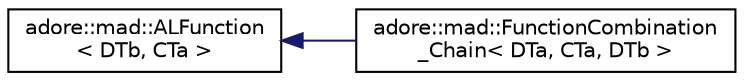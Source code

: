 digraph "Graphical Class Hierarchy"
{
 // LATEX_PDF_SIZE
  edge [fontname="Helvetica",fontsize="10",labelfontname="Helvetica",labelfontsize="10"];
  node [fontname="Helvetica",fontsize="10",shape=record];
  rankdir="LR";
  Node0 [label="adore::mad::ALFunction\l\< DTb, CTa \>",height=0.2,width=0.4,color="black", fillcolor="white", style="filled",URL="$classadore_1_1mad_1_1ALFunction.html",tooltip=" "];
  Node0 -> Node1 [dir="back",color="midnightblue",fontsize="10",style="solid",fontname="Helvetica"];
  Node1 [label="adore::mad::FunctionCombination\l_Chain\< DTa, CTa, DTb \>",height=0.2,width=0.4,color="black", fillcolor="white", style="filled",URL="$classadore_1_1mad_1_1FunctionCombination__Chain.html",tooltip=" "];
}
